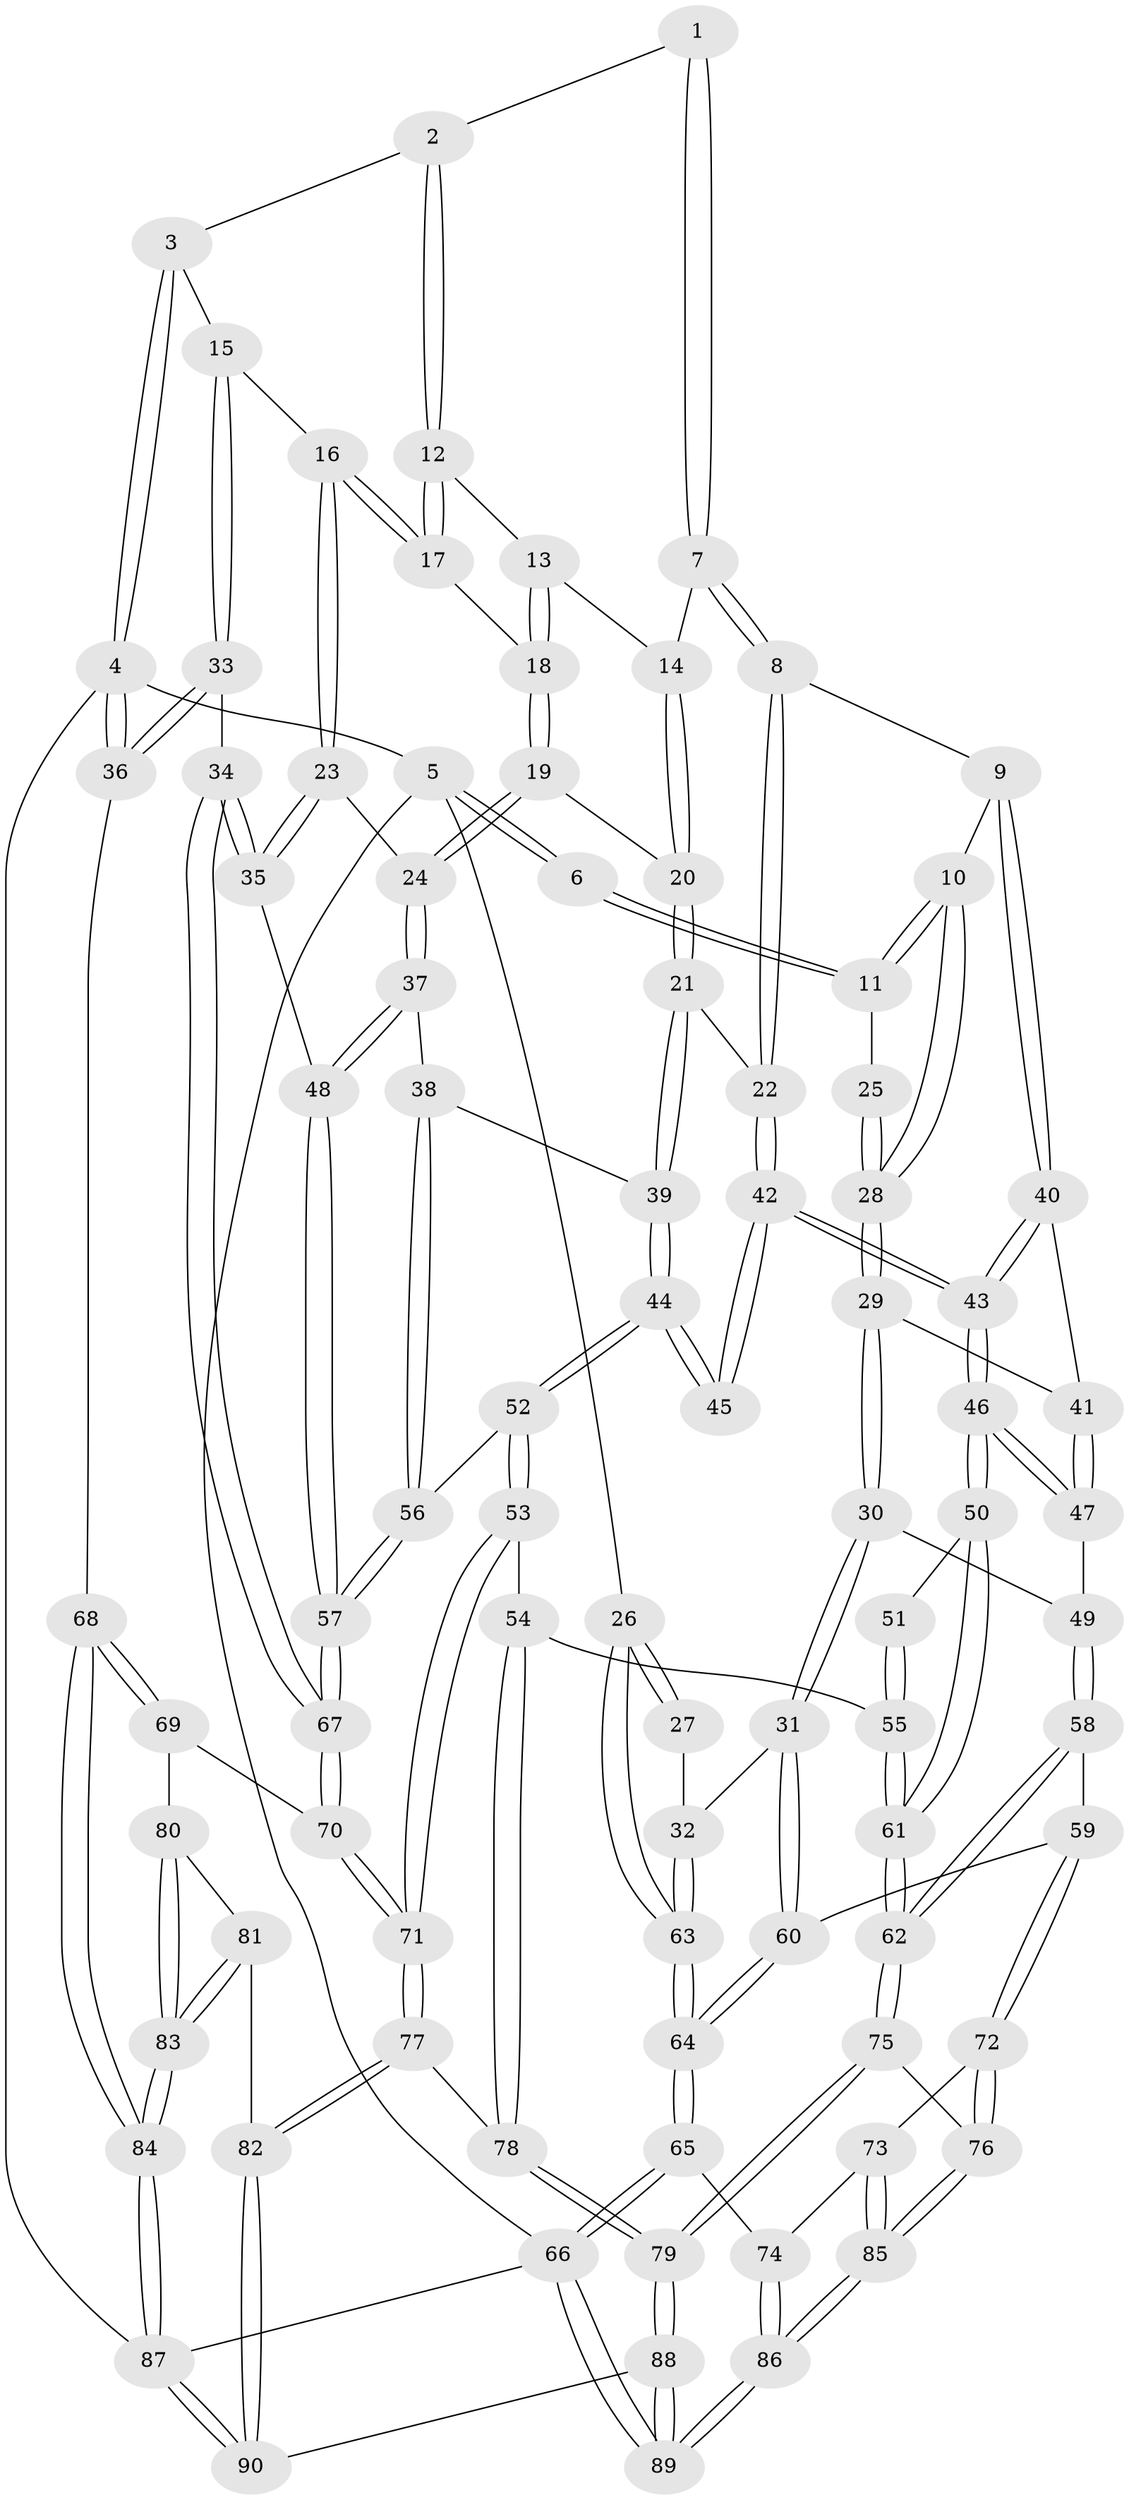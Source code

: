 // coarse degree distribution, {4: 0.38095238095238093, 8: 0.015873015873015872, 2: 0.047619047619047616, 5: 0.42857142857142855, 3: 0.031746031746031744, 1: 0.015873015873015872, 6: 0.07936507936507936}
// Generated by graph-tools (version 1.1) at 2025/21/03/04/25 18:21:23]
// undirected, 90 vertices, 222 edges
graph export_dot {
graph [start="1"]
  node [color=gray90,style=filled];
  1 [pos="+0.3987868181343076+0"];
  2 [pos="+0.6844788635014255+0"];
  3 [pos="+0.8272394221047404+0"];
  4 [pos="+1+0"];
  5 [pos="+0+0"];
  6 [pos="+0.2577781261521737+0"];
  7 [pos="+0.4732734983264708+0.13162869638527772"];
  8 [pos="+0.374349049285747+0.232077765004881"];
  9 [pos="+0.3733401395730232+0.23198553028378938"];
  10 [pos="+0.37008657574176+0.22991213767698046"];
  11 [pos="+0.3222123782452528+0.16823405082452678"];
  12 [pos="+0.6746346284801628+0"];
  13 [pos="+0.6001052301832971+0.03697412871861775"];
  14 [pos="+0.5649225507261049+0.08325992494374815"];
  15 [pos="+0.861934147369658+0.1561072489024465"];
  16 [pos="+0.7670188285594531+0.19023805623749945"];
  17 [pos="+0.7310315236349807+0.18080397821547728"];
  18 [pos="+0.6857986073298898+0.1908075514765705"];
  19 [pos="+0.6593177215977037+0.21423461055959295"];
  20 [pos="+0.6073533644802366+0.23305602616490717"];
  21 [pos="+0.5999474834249379+0.24135205598147036"];
  22 [pos="+0.4531170316662984+0.282219946533557"];
  23 [pos="+0.764279323937794+0.23398335422379815"];
  24 [pos="+0.7413638691362147+0.34463634888760636"];
  25 [pos="+0.12989579411597169+0.1700878013733738"];
  26 [pos="+0+0"];
  27 [pos="+0.042880475971897286+0.11937121598501826"];
  28 [pos="+0.14792261947420338+0.32919746064944094"];
  29 [pos="+0.14005631746326022+0.3403241350741695"];
  30 [pos="+0.10315571975936598+0.37639985538810333"];
  31 [pos="+0.06492664914085126+0.38495095031306786"];
  32 [pos="+0.0588097166411818+0.38296170418251085"];
  33 [pos="+1+0.3312813608549695"];
  34 [pos="+1+0.34686722519835"];
  35 [pos="+0.9292370958139282+0.36933197734113454"];
  36 [pos="+1+0.3425569673170176"];
  37 [pos="+0.743297843415628+0.3694061629710378"];
  38 [pos="+0.7303338955679675+0.3734754338509907"];
  39 [pos="+0.6712970651164772+0.37965737658815435"];
  40 [pos="+0.3351285658372155+0.3362900768910063"];
  41 [pos="+0.26256197199797104+0.3859789356739485"];
  42 [pos="+0.47390398263512523+0.3266443628143257"];
  43 [pos="+0.34200398282112554+0.5225106424078343"];
  44 [pos="+0.5891449020974424+0.4346471698352813"];
  45 [pos="+0.49914344836669167+0.3669637615404828"];
  46 [pos="+0.34179796127439477+0.5249792623021241"];
  47 [pos="+0.23455627286467554+0.43842648218397856"];
  48 [pos="+0.8353999467428643+0.39860930833557484"];
  49 [pos="+0.18252540857371605+0.43945519519266757"];
  50 [pos="+0.3473556694809649+0.5447395655095938"];
  51 [pos="+0.49081534761938905+0.3816878703388314"];
  52 [pos="+0.5862645195828646+0.5367616006183267"];
  53 [pos="+0.547085371311811+0.582173841135758"];
  54 [pos="+0.4817561354480323+0.6186581656171195"];
  55 [pos="+0.42130816798302234+0.6190923099636779"];
  56 [pos="+0.7006372625962364+0.5538440571422935"];
  57 [pos="+0.780862669387408+0.5893775864695197"];
  58 [pos="+0.19337395400816007+0.6238220210558048"];
  59 [pos="+0.1846929328360564+0.6258968384110382"];
  60 [pos="+0.0877890971041084+0.596174509888322"];
  61 [pos="+0.35776130999915023+0.6265090661472654"];
  62 [pos="+0.35043163552866435+0.6332471825740065"];
  63 [pos="+0+0.38197343643654574"];
  64 [pos="+0+0.6979285134212012"];
  65 [pos="+0+0.7687013404719125"];
  66 [pos="+0+1"];
  67 [pos="+0.8127940403467797+0.6522687006458"];
  68 [pos="+1+0.6584946261114561"];
  69 [pos="+0.8497372265969338+0.7130492756501163"];
  70 [pos="+0.8336886766326159+0.7100365565277579"];
  71 [pos="+0.755750021107071+0.760491417860452"];
  72 [pos="+0.12171849924351567+0.7967317851383728"];
  73 [pos="+0.05238221432726472+0.8148924150326553"];
  74 [pos="+0.011173190889761195+0.8198966828853732"];
  75 [pos="+0.34713594814665083+0.8114415235706697"];
  76 [pos="+0.23285693310348873+0.8737740467585952"];
  77 [pos="+0.699946003485892+0.8253407225380209"];
  78 [pos="+0.6246097283545007+0.8614523671007609"];
  79 [pos="+0.5279957694273033+0.9826933727328537"];
  80 [pos="+0.8797662096911528+0.8106275484248913"];
  81 [pos="+0.8689063497438656+0.9399829155954397"];
  82 [pos="+0.8149162535980647+0.9599472532659076"];
  83 [pos="+1+0.9773835830217773"];
  84 [pos="+1+1"];
  85 [pos="+0.1884302692708327+1"];
  86 [pos="+0.16652394979434681+1"];
  87 [pos="+1+1"];
  88 [pos="+0.5190791988521815+1"];
  89 [pos="+0.15953467716506797+1"];
  90 [pos="+0.7720090526226178+1"];
  1 -- 2;
  1 -- 7;
  1 -- 7;
  2 -- 3;
  2 -- 12;
  2 -- 12;
  3 -- 4;
  3 -- 4;
  3 -- 15;
  4 -- 5;
  4 -- 36;
  4 -- 36;
  4 -- 87;
  5 -- 6;
  5 -- 6;
  5 -- 26;
  5 -- 66;
  6 -- 11;
  6 -- 11;
  7 -- 8;
  7 -- 8;
  7 -- 14;
  8 -- 9;
  8 -- 22;
  8 -- 22;
  9 -- 10;
  9 -- 40;
  9 -- 40;
  10 -- 11;
  10 -- 11;
  10 -- 28;
  10 -- 28;
  11 -- 25;
  12 -- 13;
  12 -- 17;
  12 -- 17;
  13 -- 14;
  13 -- 18;
  13 -- 18;
  14 -- 20;
  14 -- 20;
  15 -- 16;
  15 -- 33;
  15 -- 33;
  16 -- 17;
  16 -- 17;
  16 -- 23;
  16 -- 23;
  17 -- 18;
  18 -- 19;
  18 -- 19;
  19 -- 20;
  19 -- 24;
  19 -- 24;
  20 -- 21;
  20 -- 21;
  21 -- 22;
  21 -- 39;
  21 -- 39;
  22 -- 42;
  22 -- 42;
  23 -- 24;
  23 -- 35;
  23 -- 35;
  24 -- 37;
  24 -- 37;
  25 -- 28;
  25 -- 28;
  26 -- 27;
  26 -- 27;
  26 -- 63;
  26 -- 63;
  27 -- 32;
  28 -- 29;
  28 -- 29;
  29 -- 30;
  29 -- 30;
  29 -- 41;
  30 -- 31;
  30 -- 31;
  30 -- 49;
  31 -- 32;
  31 -- 60;
  31 -- 60;
  32 -- 63;
  32 -- 63;
  33 -- 34;
  33 -- 36;
  33 -- 36;
  34 -- 35;
  34 -- 35;
  34 -- 67;
  34 -- 67;
  35 -- 48;
  36 -- 68;
  37 -- 38;
  37 -- 48;
  37 -- 48;
  38 -- 39;
  38 -- 56;
  38 -- 56;
  39 -- 44;
  39 -- 44;
  40 -- 41;
  40 -- 43;
  40 -- 43;
  41 -- 47;
  41 -- 47;
  42 -- 43;
  42 -- 43;
  42 -- 45;
  42 -- 45;
  43 -- 46;
  43 -- 46;
  44 -- 45;
  44 -- 45;
  44 -- 52;
  44 -- 52;
  46 -- 47;
  46 -- 47;
  46 -- 50;
  46 -- 50;
  47 -- 49;
  48 -- 57;
  48 -- 57;
  49 -- 58;
  49 -- 58;
  50 -- 51;
  50 -- 61;
  50 -- 61;
  51 -- 55;
  51 -- 55;
  52 -- 53;
  52 -- 53;
  52 -- 56;
  53 -- 54;
  53 -- 71;
  53 -- 71;
  54 -- 55;
  54 -- 78;
  54 -- 78;
  55 -- 61;
  55 -- 61;
  56 -- 57;
  56 -- 57;
  57 -- 67;
  57 -- 67;
  58 -- 59;
  58 -- 62;
  58 -- 62;
  59 -- 60;
  59 -- 72;
  59 -- 72;
  60 -- 64;
  60 -- 64;
  61 -- 62;
  61 -- 62;
  62 -- 75;
  62 -- 75;
  63 -- 64;
  63 -- 64;
  64 -- 65;
  64 -- 65;
  65 -- 66;
  65 -- 66;
  65 -- 74;
  66 -- 89;
  66 -- 89;
  66 -- 87;
  67 -- 70;
  67 -- 70;
  68 -- 69;
  68 -- 69;
  68 -- 84;
  68 -- 84;
  69 -- 70;
  69 -- 80;
  70 -- 71;
  70 -- 71;
  71 -- 77;
  71 -- 77;
  72 -- 73;
  72 -- 76;
  72 -- 76;
  73 -- 74;
  73 -- 85;
  73 -- 85;
  74 -- 86;
  74 -- 86;
  75 -- 76;
  75 -- 79;
  75 -- 79;
  76 -- 85;
  76 -- 85;
  77 -- 78;
  77 -- 82;
  77 -- 82;
  78 -- 79;
  78 -- 79;
  79 -- 88;
  79 -- 88;
  80 -- 81;
  80 -- 83;
  80 -- 83;
  81 -- 82;
  81 -- 83;
  81 -- 83;
  82 -- 90;
  82 -- 90;
  83 -- 84;
  83 -- 84;
  84 -- 87;
  84 -- 87;
  85 -- 86;
  85 -- 86;
  86 -- 89;
  86 -- 89;
  87 -- 90;
  87 -- 90;
  88 -- 89;
  88 -- 89;
  88 -- 90;
}

